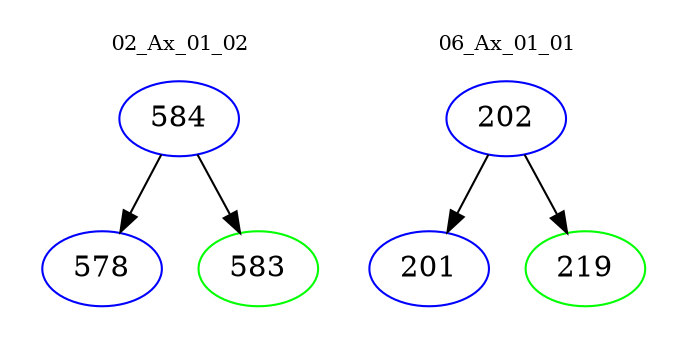digraph{
subgraph cluster_0 {
color = white
label = "02_Ax_01_02";
fontsize=10;
T0_584 [label="584", color="blue"]
T0_584 -> T0_578 [color="black"]
T0_578 [label="578", color="blue"]
T0_584 -> T0_583 [color="black"]
T0_583 [label="583", color="green"]
}
subgraph cluster_1 {
color = white
label = "06_Ax_01_01";
fontsize=10;
T1_202 [label="202", color="blue"]
T1_202 -> T1_201 [color="black"]
T1_201 [label="201", color="blue"]
T1_202 -> T1_219 [color="black"]
T1_219 [label="219", color="green"]
}
}
